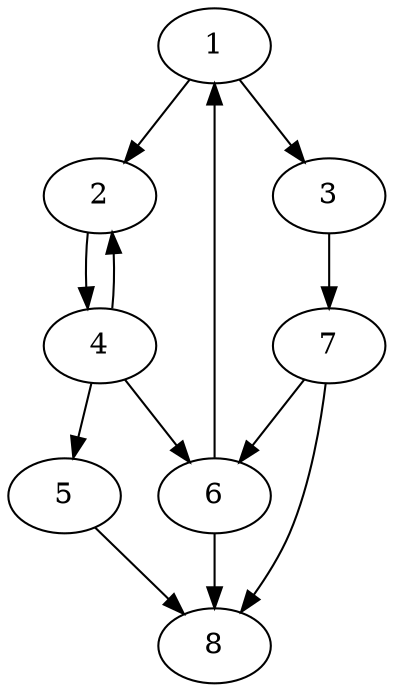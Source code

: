 digraph G {
    1 -> 2;
    1 -> 3;
    2 -> 4;
    4 -> 2;
    4 -> 5;
    4 -> 6;
    3 -> 7;
    5 -> 8;
    6 -> 8;
    7 -> 8;
    7 -> 6;
    6 -> 1;
}
